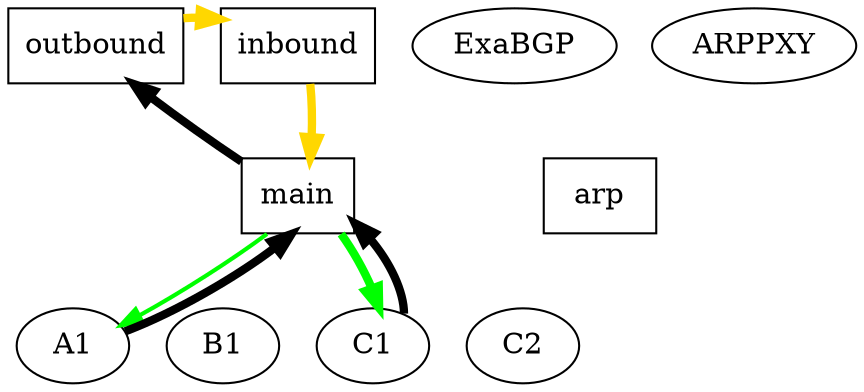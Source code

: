 digraph {
      size = "100,100";
      main, outbound, inbound, arp [shape=box];
      { rank=min; inbound outbound ARPPXY ExaBGP}
      { rank=same; A1 B1 C1 C2 } 
      { rank=same; main arp }
      /*
      edge [style=dashed, dir=none]
      main -> outbound;
      main -> inbound;
      inbound -> outbound;
      arp -> main;
      ARPPXY -> arp;
      ExaBGP -> main;
      A1 -> main;
      B1 -> main;
      C1 -> main;
      C2 -> main;
      edge [dir=forward]
      */

	// BGP flows
      main -> ExaBGP [style=invis]
      main -> A1 [style=invis]
      main -> B1 [style=invis]
      main -> C1 [style=invis]
      main -> C2 [style=invis]

      // ARP flows
      main -> ExaBGP [style=invis]
      main -> A1 [style=invis]
      main -> B1 [style=invis]
      main -> C1 [style=invis]
      main -> C2 [style=invis]

      // VMAC ARP flows
      main -> A1 [style=invis]
      main -> B1 [style=invis]
      main -> C1 [style=invis]
      main -> C2 [style=invis]

      main -> arp [style=invis]
      
      arp -> ARPPXY [style=invis]

      arp -> main [style=invis]

      main -> outbound [color=black,penwidth=2.0,penwidth=4.0]
      main -> C1 [color=green,penwidth=2.0,penwidth=4.0]
      main -> C2 [style=invis]
      main -> A1 [color=green,penwidth=2.0]
      main -> B1 [style=invis]

      main -> outbound [style=invis]

      outbound -> inbound [style=invis]

      inbound -> main [style=invis]
      inbound -> main [style=invis]
      inbound -> main [color=gold,penwidth=2.0,penwidth=4.0]
      inbound -> main [style=invis]

      outbound -> inbound [style=invis]
      outbound -> inbound [color=gold,penwidth=2.0,penwidth=4.0]

      A1 -> main [color=black,penwidth=2.0,penwidth=4.0]
      B1 -> main [style=invis]
      C1 -> main [color=black,penwidth=2.0,penwidth=4.0]
      C2 -> main [style=invis]
      ExaBGP -> main [style=invis]
      ARPPXY -> arp [style=invis]
}
